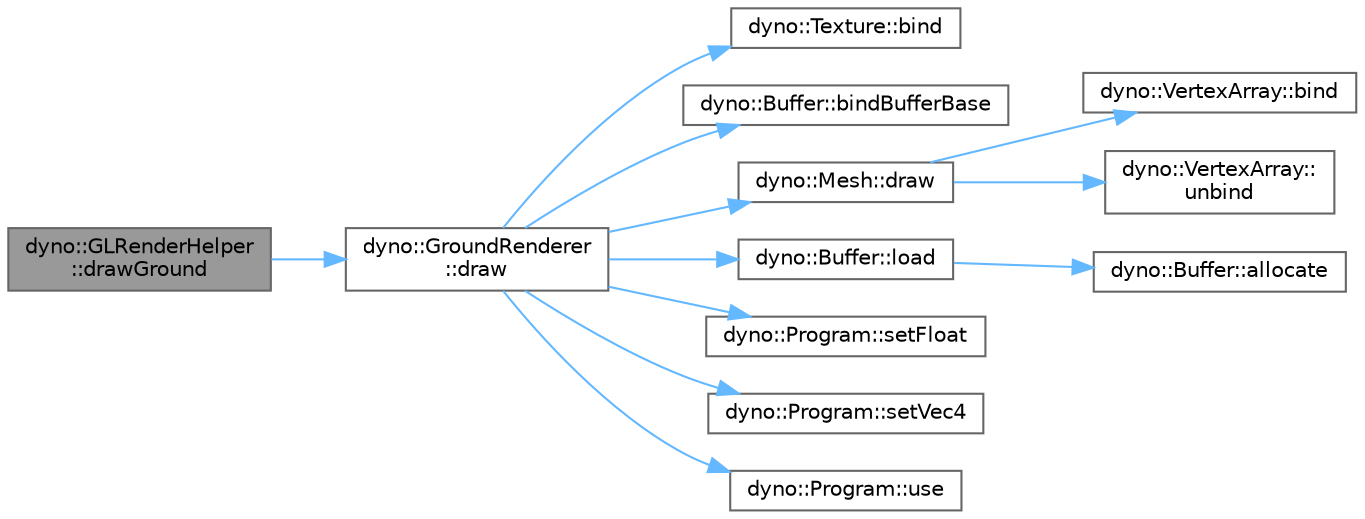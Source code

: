 digraph "dyno::GLRenderHelper::drawGround"
{
 // LATEX_PDF_SIZE
  bgcolor="transparent";
  edge [fontname=Helvetica,fontsize=10,labelfontname=Helvetica,labelfontsize=10];
  node [fontname=Helvetica,fontsize=10,shape=box,height=0.2,width=0.4];
  rankdir="LR";
  Node1 [id="Node000001",label="dyno::GLRenderHelper\l::drawGround",height=0.2,width=0.4,color="gray40", fillcolor="grey60", style="filled", fontcolor="black",tooltip=" "];
  Node1 -> Node2 [id="edge1_Node000001_Node000002",color="steelblue1",style="solid",tooltip=" "];
  Node2 [id="Node000002",label="dyno::GroundRenderer\l::draw",height=0.2,width=0.4,color="grey40", fillcolor="white", style="filled",URL="$classdyno_1_1_ground_renderer.html#a8d6f299a301af71d205fda2111a8c7a7",tooltip=" "];
  Node2 -> Node3 [id="edge2_Node000002_Node000003",color="steelblue1",style="solid",tooltip=" "];
  Node3 [id="Node000003",label="dyno::Texture::bind",height=0.2,width=0.4,color="grey40", fillcolor="white", style="filled",URL="$classdyno_1_1_texture.html#a9b5f43ad11e544c21b77d517cb43c955",tooltip=" "];
  Node2 -> Node4 [id="edge3_Node000002_Node000004",color="steelblue1",style="solid",tooltip=" "];
  Node4 [id="Node000004",label="dyno::Buffer::bindBufferBase",height=0.2,width=0.4,color="grey40", fillcolor="white", style="filled",URL="$classdyno_1_1_buffer.html#a7a79696235cabbc4a7e0284575ccb0f6",tooltip=" "];
  Node2 -> Node5 [id="edge4_Node000002_Node000005",color="steelblue1",style="solid",tooltip=" "];
  Node5 [id="Node000005",label="dyno::Mesh::draw",height=0.2,width=0.4,color="grey40", fillcolor="white", style="filled",URL="$classdyno_1_1_mesh.html#a5633c7e812b54805edda47c970dac823",tooltip=" "];
  Node5 -> Node6 [id="edge5_Node000005_Node000006",color="steelblue1",style="solid",tooltip=" "];
  Node6 [id="Node000006",label="dyno::VertexArray::bind",height=0.2,width=0.4,color="grey40", fillcolor="white", style="filled",URL="$classdyno_1_1_vertex_array.html#a7bf87d6e04ba0fd394a1b7f652ef6f93",tooltip=" "];
  Node5 -> Node7 [id="edge6_Node000005_Node000007",color="steelblue1",style="solid",tooltip=" "];
  Node7 [id="Node000007",label="dyno::VertexArray::\lunbind",height=0.2,width=0.4,color="grey40", fillcolor="white", style="filled",URL="$classdyno_1_1_vertex_array.html#a1229a2c233851d00fd63518648418d14",tooltip=" "];
  Node2 -> Node8 [id="edge7_Node000002_Node000008",color="steelblue1",style="solid",tooltip=" "];
  Node8 [id="Node000008",label="dyno::Buffer::load",height=0.2,width=0.4,color="grey40", fillcolor="white", style="filled",URL="$classdyno_1_1_buffer.html#aaa691458ca8164ace810c992932672ea",tooltip=" "];
  Node8 -> Node9 [id="edge8_Node000008_Node000009",color="steelblue1",style="solid",tooltip=" "];
  Node9 [id="Node000009",label="dyno::Buffer::allocate",height=0.2,width=0.4,color="grey40", fillcolor="white", style="filled",URL="$classdyno_1_1_buffer.html#a80dbbb78e986d2c50c7e98c9b8d44094",tooltip=" "];
  Node2 -> Node10 [id="edge9_Node000002_Node000010",color="steelblue1",style="solid",tooltip=" "];
  Node10 [id="Node000010",label="dyno::Program::setFloat",height=0.2,width=0.4,color="grey40", fillcolor="white", style="filled",URL="$classdyno_1_1_program.html#a0c41ccf8733c2a750c9b3a8ab0820f53",tooltip=" "];
  Node2 -> Node11 [id="edge10_Node000002_Node000011",color="steelblue1",style="solid",tooltip=" "];
  Node11 [id="Node000011",label="dyno::Program::setVec4",height=0.2,width=0.4,color="grey40", fillcolor="white", style="filled",URL="$classdyno_1_1_program.html#ac0d63f44964efb1ec2ca775254065e2a",tooltip=" "];
  Node2 -> Node12 [id="edge11_Node000002_Node000012",color="steelblue1",style="solid",tooltip=" "];
  Node12 [id="Node000012",label="dyno::Program::use",height=0.2,width=0.4,color="grey40", fillcolor="white", style="filled",URL="$classdyno_1_1_program.html#ae8573883cde7419e9814c345e7ede2ca",tooltip=" "];
}
